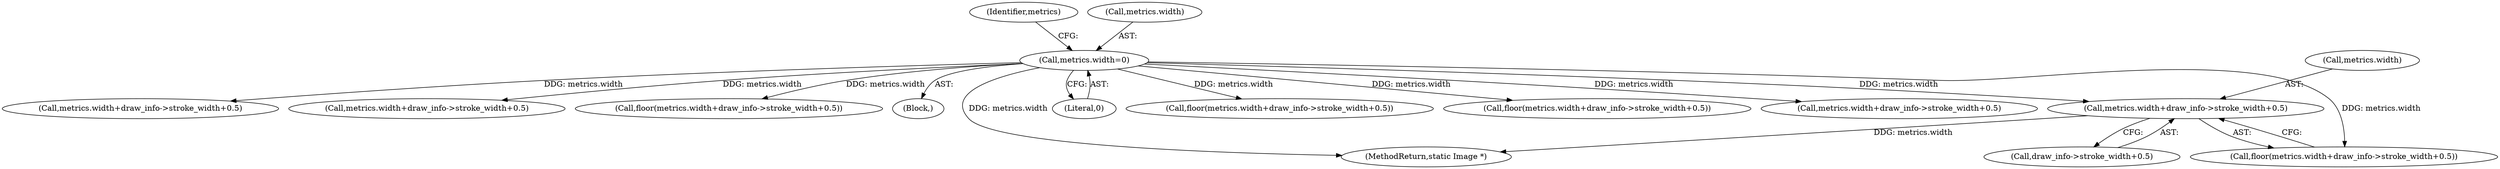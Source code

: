 digraph "0_ImageMagick_0474237508f39c4f783208123431815f1ededb76@pointer" {
"1000333" [label="(Call,metrics.width+draw_info->stroke_width+0.5)"];
"1000200" [label="(Call,metrics.width=0)"];
"1000237" [label="(Call,metrics.width+draw_info->stroke_width+0.5)"];
"1000473" [label="(Call,metrics.width+draw_info->stroke_width+0.5)"];
"1000333" [label="(Call,metrics.width+draw_info->stroke_width+0.5)"];
"1000207" [label="(Identifier,metrics)"];
"1000201" [label="(Call,metrics.width)"];
"1000472" [label="(Call,floor(metrics.width+draw_info->stroke_width+0.5))"];
"1000200" [label="(Call,metrics.width=0)"];
"1000106" [label="(Block,)"];
"1000204" [label="(Literal,0)"];
"1000337" [label="(Call,draw_info->stroke_width+0.5)"];
"1000332" [label="(Call,floor(metrics.width+draw_info->stroke_width+0.5))"];
"1000629" [label="(Call,floor(metrics.width+draw_info->stroke_width+0.5))"];
"1000236" [label="(Call,floor(metrics.width+draw_info->stroke_width+0.5))"];
"1000334" [label="(Call,metrics.width)"];
"1000847" [label="(MethodReturn,static Image *)"];
"1000630" [label="(Call,metrics.width+draw_info->stroke_width+0.5)"];
"1000333" -> "1000332"  [label="AST: "];
"1000333" -> "1000337"  [label="CFG: "];
"1000334" -> "1000333"  [label="AST: "];
"1000337" -> "1000333"  [label="AST: "];
"1000332" -> "1000333"  [label="CFG: "];
"1000333" -> "1000847"  [label="DDG: metrics.width"];
"1000200" -> "1000333"  [label="DDG: metrics.width"];
"1000200" -> "1000106"  [label="AST: "];
"1000200" -> "1000204"  [label="CFG: "];
"1000201" -> "1000200"  [label="AST: "];
"1000204" -> "1000200"  [label="AST: "];
"1000207" -> "1000200"  [label="CFG: "];
"1000200" -> "1000847"  [label="DDG: metrics.width"];
"1000200" -> "1000236"  [label="DDG: metrics.width"];
"1000200" -> "1000237"  [label="DDG: metrics.width"];
"1000200" -> "1000332"  [label="DDG: metrics.width"];
"1000200" -> "1000472"  [label="DDG: metrics.width"];
"1000200" -> "1000473"  [label="DDG: metrics.width"];
"1000200" -> "1000629"  [label="DDG: metrics.width"];
"1000200" -> "1000630"  [label="DDG: metrics.width"];
}
